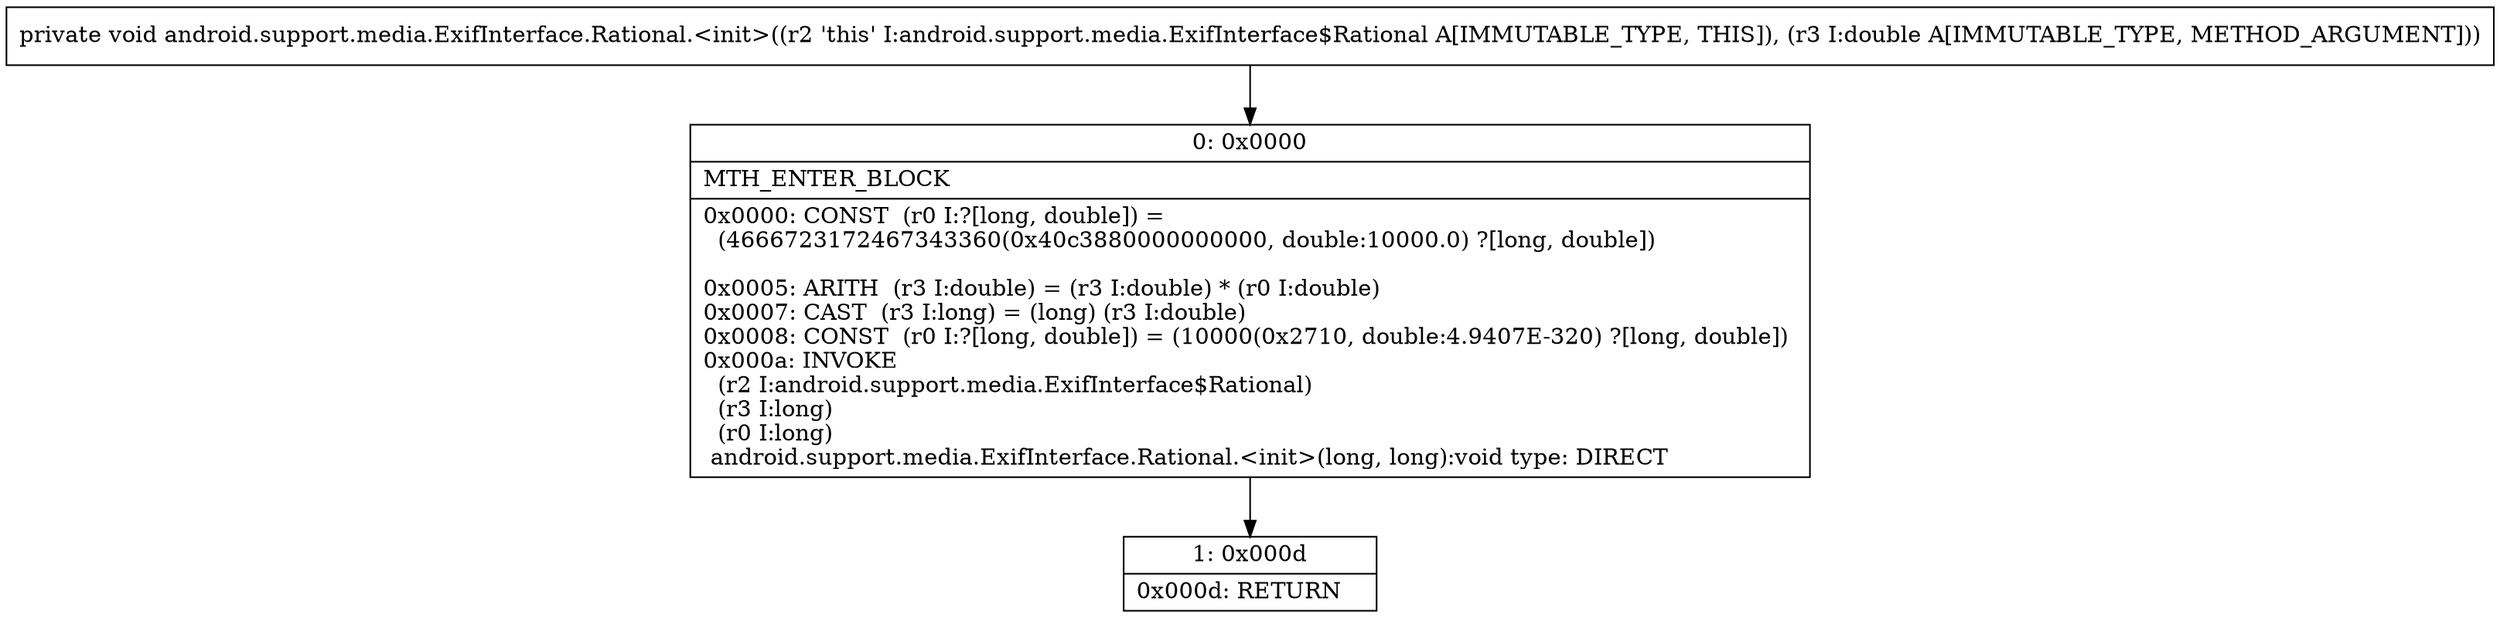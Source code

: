 digraph "CFG forandroid.support.media.ExifInterface.Rational.\<init\>(D)V" {
Node_0 [shape=record,label="{0\:\ 0x0000|MTH_ENTER_BLOCK\l|0x0000: CONST  (r0 I:?[long, double]) = \l  (4666723172467343360(0x40c3880000000000, double:10000.0) ?[long, double])\l \l0x0005: ARITH  (r3 I:double) = (r3 I:double) * (r0 I:double) \l0x0007: CAST  (r3 I:long) = (long) (r3 I:double) \l0x0008: CONST  (r0 I:?[long, double]) = (10000(0x2710, double:4.9407E\-320) ?[long, double]) \l0x000a: INVOKE  \l  (r2 I:android.support.media.ExifInterface$Rational)\l  (r3 I:long)\l  (r0 I:long)\l android.support.media.ExifInterface.Rational.\<init\>(long, long):void type: DIRECT \l}"];
Node_1 [shape=record,label="{1\:\ 0x000d|0x000d: RETURN   \l}"];
MethodNode[shape=record,label="{private void android.support.media.ExifInterface.Rational.\<init\>((r2 'this' I:android.support.media.ExifInterface$Rational A[IMMUTABLE_TYPE, THIS]), (r3 I:double A[IMMUTABLE_TYPE, METHOD_ARGUMENT])) }"];
MethodNode -> Node_0;
Node_0 -> Node_1;
}

